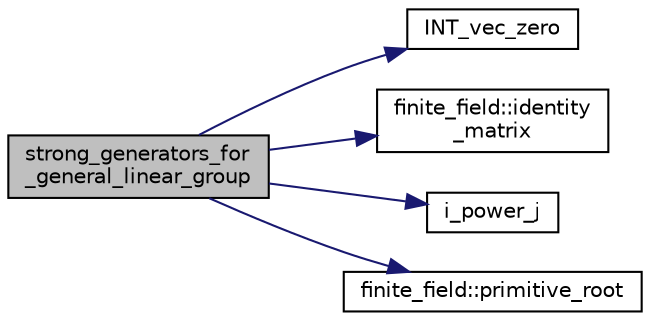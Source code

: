 digraph "strong_generators_for_general_linear_group"
{
  edge [fontname="Helvetica",fontsize="10",labelfontname="Helvetica",labelfontsize="10"];
  node [fontname="Helvetica",fontsize="10",shape=record];
  rankdir="LR";
  Node4523 [label="strong_generators_for\l_general_linear_group",height=0.2,width=0.4,color="black", fillcolor="grey75", style="filled", fontcolor="black"];
  Node4523 -> Node4524 [color="midnightblue",fontsize="10",style="solid",fontname="Helvetica"];
  Node4524 [label="INT_vec_zero",height=0.2,width=0.4,color="black", fillcolor="white", style="filled",URL="$df/dbf/sajeeb_8_c.html#aa8c9c7977203577026080f546fe4980f"];
  Node4523 -> Node4525 [color="midnightblue",fontsize="10",style="solid",fontname="Helvetica"];
  Node4525 [label="finite_field::identity\l_matrix",height=0.2,width=0.4,color="black", fillcolor="white", style="filled",URL="$df/d5a/classfinite__field.html#a4688997f80b8721560bccec986c23413"];
  Node4523 -> Node4526 [color="midnightblue",fontsize="10",style="solid",fontname="Helvetica"];
  Node4526 [label="i_power_j",height=0.2,width=0.4,color="black", fillcolor="white", style="filled",URL="$de/dc5/algebra__and__number__theory_8h.html#a39b321523e8957d701618bb5cac542b5"];
  Node4523 -> Node4527 [color="midnightblue",fontsize="10",style="solid",fontname="Helvetica"];
  Node4527 [label="finite_field::primitive_root",height=0.2,width=0.4,color="black", fillcolor="white", style="filled",URL="$df/d5a/classfinite__field.html#a3ba0fb241fc4114b1e710f8a1f9c43f1"];
}
